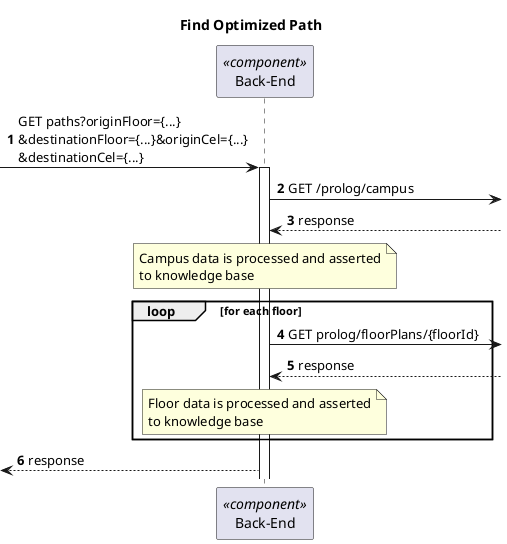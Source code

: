 @startuml Process View - Level 3

autonumber
skinparam packageStyle rect
skinparam defaultFontName JetBrains Mono

title Find Optimized Path

participant "Back-End" as BE <<component>>

-> BE: GET paths?originFloor={...}\n&destinationFloor={...}&originCel={...}\n&destinationCel={...}

activate BE

BE -> : GET /prolog/campus

BE <--: response

note over BE
    Campus data is processed and asserted
    to knowledge base
end note

loop for each floor
    BE -> : GET prolog/floorPlans/{floorId}

    BE <--: response

    note over BE
        Floor data is processed and asserted
        to knowledge base
    end note
end loop

<-- BE: response

@enduml